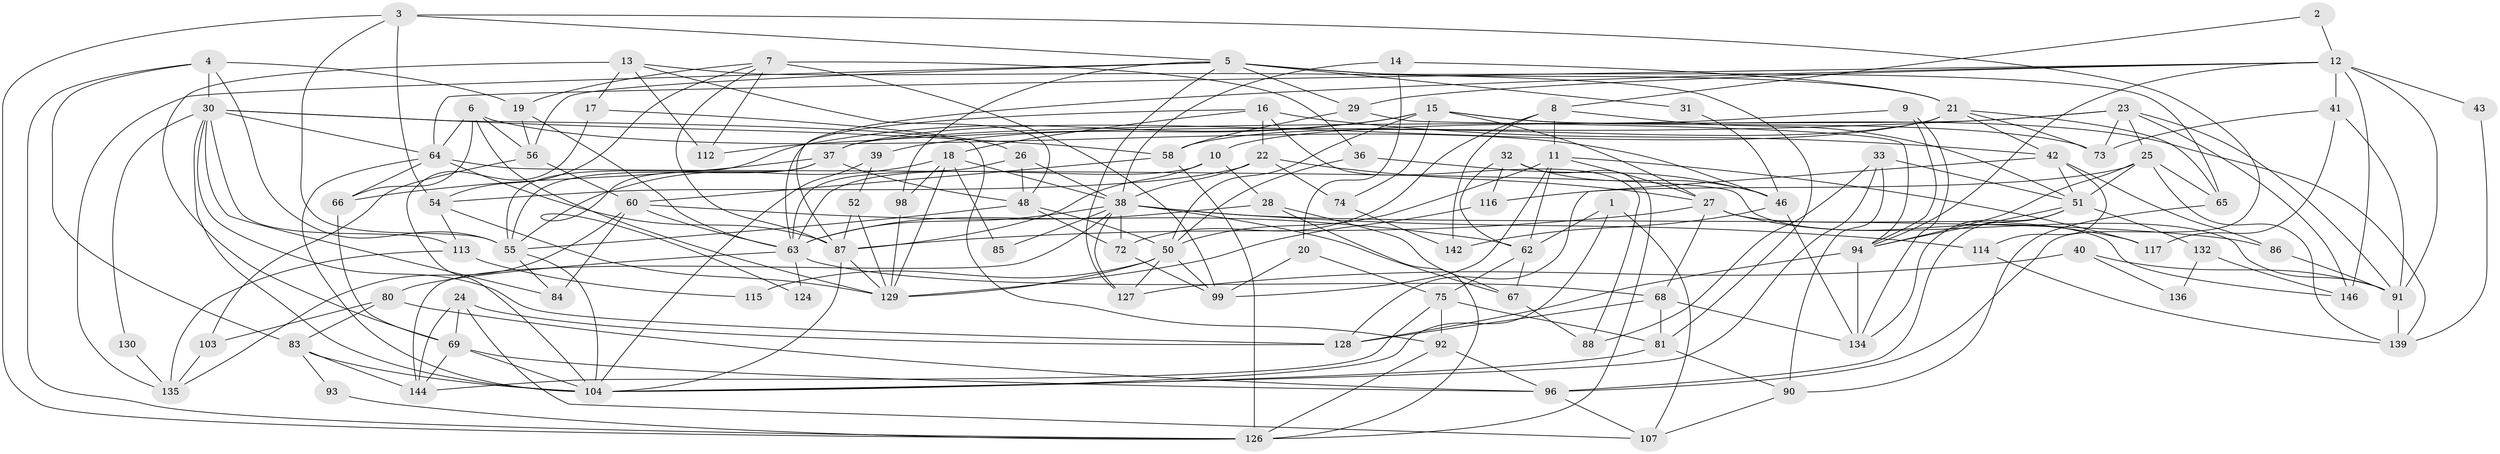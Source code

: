 // Generated by graph-tools (version 1.1) at 2025/52/02/27/25 19:52:08]
// undirected, 102 vertices, 246 edges
graph export_dot {
graph [start="1"]
  node [color=gray90,style=filled];
  1;
  2;
  3 [super="+77"];
  4 [super="+57"];
  5 [super="+78"];
  6 [super="+45"];
  7 [super="+76"];
  8;
  9;
  10;
  11 [super="+82"];
  12 [super="+100"];
  13 [super="+34"];
  14;
  15 [super="+97"];
  16 [super="+137"];
  17;
  18 [super="+35"];
  19;
  20 [super="+61"];
  21 [super="+59"];
  22 [super="+47"];
  23;
  24 [super="+110"];
  25 [super="+44"];
  26 [super="+123"];
  27 [super="+49"];
  28;
  29;
  30 [super="+111"];
  31;
  32;
  33;
  36;
  37;
  38 [super="+141"];
  39;
  40;
  41;
  42 [super="+125"];
  43;
  46 [super="+70"];
  48 [super="+53"];
  50 [super="+131"];
  51 [super="+145"];
  52;
  54;
  55 [super="+120"];
  56;
  58 [super="+106"];
  60 [super="+71"];
  62 [super="+121"];
  63 [super="+101"];
  64 [super="+89"];
  65 [super="+102"];
  66 [super="+147"];
  67;
  68 [super="+79"];
  69;
  72;
  73;
  74;
  75 [super="+140"];
  80;
  81;
  83;
  84;
  85;
  86;
  87 [super="+122"];
  88 [super="+119"];
  90;
  91 [super="+95"];
  92;
  93;
  94 [super="+108"];
  96 [super="+105"];
  98;
  99 [super="+143"];
  103;
  104 [super="+109"];
  107 [super="+118"];
  112;
  113;
  114;
  115;
  116;
  117;
  124;
  126 [super="+133"];
  127;
  128;
  129 [super="+138"];
  130;
  132;
  134;
  135;
  136;
  139;
  142;
  144;
  146;
  1 -- 104;
  1 -- 107;
  1 -- 62;
  2 -- 12;
  2 -- 8;
  3 -- 54;
  3 -- 126;
  3 -- 5;
  3 -- 96;
  3 -- 55;
  4 -- 19;
  4 -- 126;
  4 -- 30;
  4 -- 83;
  4 -- 55;
  5 -- 29;
  5 -- 56;
  5 -- 65 [weight=2];
  5 -- 127;
  5 -- 98;
  5 -- 135;
  5 -- 31;
  5 -- 21;
  6 -- 56;
  6 -- 64;
  6 -- 66;
  6 -- 129;
  6 -- 46;
  7 -- 19;
  7 -- 112;
  7 -- 36;
  7 -- 54;
  7 -- 87;
  7 -- 99;
  8 -- 72;
  8 -- 142;
  8 -- 51;
  8 -- 11;
  9 -- 134;
  9 -- 10;
  9 -- 94;
  10 -- 63;
  10 -- 28;
  10 -- 87;
  11 -- 62;
  11 -- 50;
  11 -- 117;
  11 -- 27;
  11 -- 99;
  12 -- 29;
  12 -- 94;
  12 -- 146;
  12 -- 87;
  12 -- 64 [weight=2];
  12 -- 41;
  12 -- 91;
  12 -- 43;
  13 -- 48;
  13 -- 112;
  13 -- 81;
  13 -- 17;
  13 -- 69;
  14 -- 38;
  14 -- 21;
  14 -- 20;
  15 -- 39;
  15 -- 73;
  15 -- 74;
  15 -- 139;
  15 -- 55;
  15 -- 27;
  15 -- 50;
  16 -- 42;
  16 -- 18;
  16 -- 88;
  16 -- 22;
  16 -- 63;
  17 -- 104;
  17 -- 26;
  18 -- 85;
  18 -- 98;
  18 -- 38;
  18 -- 129;
  18 -- 55;
  19 -- 63;
  19 -- 56;
  20 -- 75;
  20 -- 99;
  21 -- 42;
  21 -- 37;
  21 -- 73;
  21 -- 65;
  21 -- 58;
  22 -- 54;
  22 -- 74;
  22 -- 38;
  22 -- 27;
  23 -- 91;
  23 -- 112;
  23 -- 25;
  23 -- 37;
  23 -- 73;
  23 -- 146;
  24 -- 144;
  24 -- 128;
  24 -- 107;
  24 -- 69;
  25 -- 139;
  25 -- 65;
  25 -- 51;
  25 -- 116;
  25 -- 94;
  26 -- 38;
  26 -- 48 [weight=2];
  26 -- 63;
  27 -- 117;
  27 -- 146;
  27 -- 87;
  27 -- 68;
  28 -- 67;
  28 -- 126;
  28 -- 63;
  29 -- 94;
  29 -- 58;
  30 -- 128;
  30 -- 113;
  30 -- 64;
  30 -- 130;
  30 -- 84;
  30 -- 104;
  30 -- 92;
  30 -- 58;
  31 -- 46;
  32 -- 116;
  32 -- 126;
  32 -- 62;
  32 -- 46;
  33 -- 90;
  33 -- 51;
  33 -- 88;
  33 -- 104;
  36 -- 50;
  36 -- 46;
  37 -- 48;
  37 -- 66;
  37 -- 124;
  37 -- 55;
  38 -- 72;
  38 -- 127;
  38 -- 144;
  38 -- 67;
  38 -- 114;
  38 -- 85;
  38 -- 86;
  38 -- 63;
  39 -- 52;
  39 -- 104;
  40 -- 127;
  40 -- 136;
  40 -- 91;
  41 -- 117;
  41 -- 73;
  41 -- 91;
  42 -- 114;
  42 -- 86;
  42 -- 128;
  42 -- 51;
  43 -- 139;
  46 -- 134;
  46 -- 142;
  48 -- 50;
  48 -- 55;
  48 -- 72;
  50 -- 99;
  50 -- 129;
  50 -- 115;
  50 -- 127;
  51 -- 132;
  51 -- 134;
  51 -- 96;
  51 -- 94;
  52 -- 129;
  52 -- 87;
  54 -- 113;
  54 -- 129;
  55 -- 104;
  55 -- 84;
  56 -- 60;
  56 -- 103;
  58 -- 126;
  58 -- 60;
  60 -- 135;
  60 -- 62;
  60 -- 84;
  60 -- 63;
  62 -- 67;
  62 -- 75;
  63 -- 124;
  63 -- 80;
  63 -- 68;
  64 -- 66;
  64 -- 104;
  64 -- 91;
  64 -- 87;
  65 -- 90;
  66 -- 69;
  67 -- 88;
  68 -- 81;
  68 -- 128;
  68 -- 134;
  69 -- 144;
  69 -- 96;
  69 -- 104;
  72 -- 99;
  74 -- 142;
  75 -- 92;
  75 -- 144;
  75 -- 81;
  80 -- 83;
  80 -- 96;
  80 -- 103;
  81 -- 104;
  81 -- 90;
  83 -- 144;
  83 -- 93;
  83 -- 104;
  86 -- 91;
  87 -- 104;
  87 -- 129;
  90 -- 107;
  91 -- 139;
  92 -- 126;
  92 -- 96;
  93 -- 126;
  94 -- 134;
  94 -- 128;
  96 -- 107;
  98 -- 129;
  103 -- 135;
  113 -- 135;
  113 -- 115;
  114 -- 139;
  116 -- 129;
  130 -- 135;
  132 -- 146;
  132 -- 136;
}

